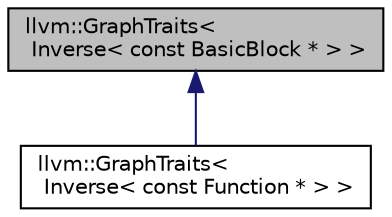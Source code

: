 digraph "llvm::GraphTraits&lt; Inverse&lt; const BasicBlock * &gt; &gt;"
{
 // LATEX_PDF_SIZE
  bgcolor="transparent";
  edge [fontname="Helvetica",fontsize="10",labelfontname="Helvetica",labelfontsize="10"];
  node [fontname="Helvetica",fontsize="10",shape="box"];
  Node1 [label="llvm::GraphTraits\<\l Inverse\< const BasicBlock * \> \>",height=0.2,width=0.4,color="black", fillcolor="grey75", style="filled", fontcolor="black",tooltip=" "];
  Node1 -> Node2 [dir="back",color="midnightblue",fontsize="10",style="solid",fontname="Helvetica"];
  Node2 [label="llvm::GraphTraits\<\l Inverse\< const Function * \> \>",height=0.2,width=0.4,color="black",URL="$structllvm_1_1GraphTraits_3_01Inverse_3_01const_01Function_01_5_01_4_01_4.html",tooltip=" "];
}
